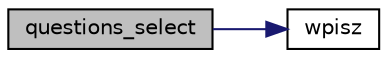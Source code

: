 digraph "questions_select"
{
 // LATEX_PDF_SIZE
  edge [fontname="Helvetica",fontsize="10",labelfontname="Helvetica",labelfontsize="10"];
  node [fontname="Helvetica",fontsize="10",shape=record];
  rankdir="LR";
  Node1 [label="questions_select",height=0.2,width=0.4,color="black", fillcolor="grey75", style="filled", fontcolor="black",tooltip=" "];
  Node1 -> Node2 [color="midnightblue",fontsize="10",style="solid",fontname="Helvetica"];
  Node2 [label="wpisz",height=0.2,width=0.4,color="black", fillcolor="white", style="filled",URL="$questions_8c.html#a410166d4e8db5971ce93f437e071d3c2",tooltip=" "];
}
